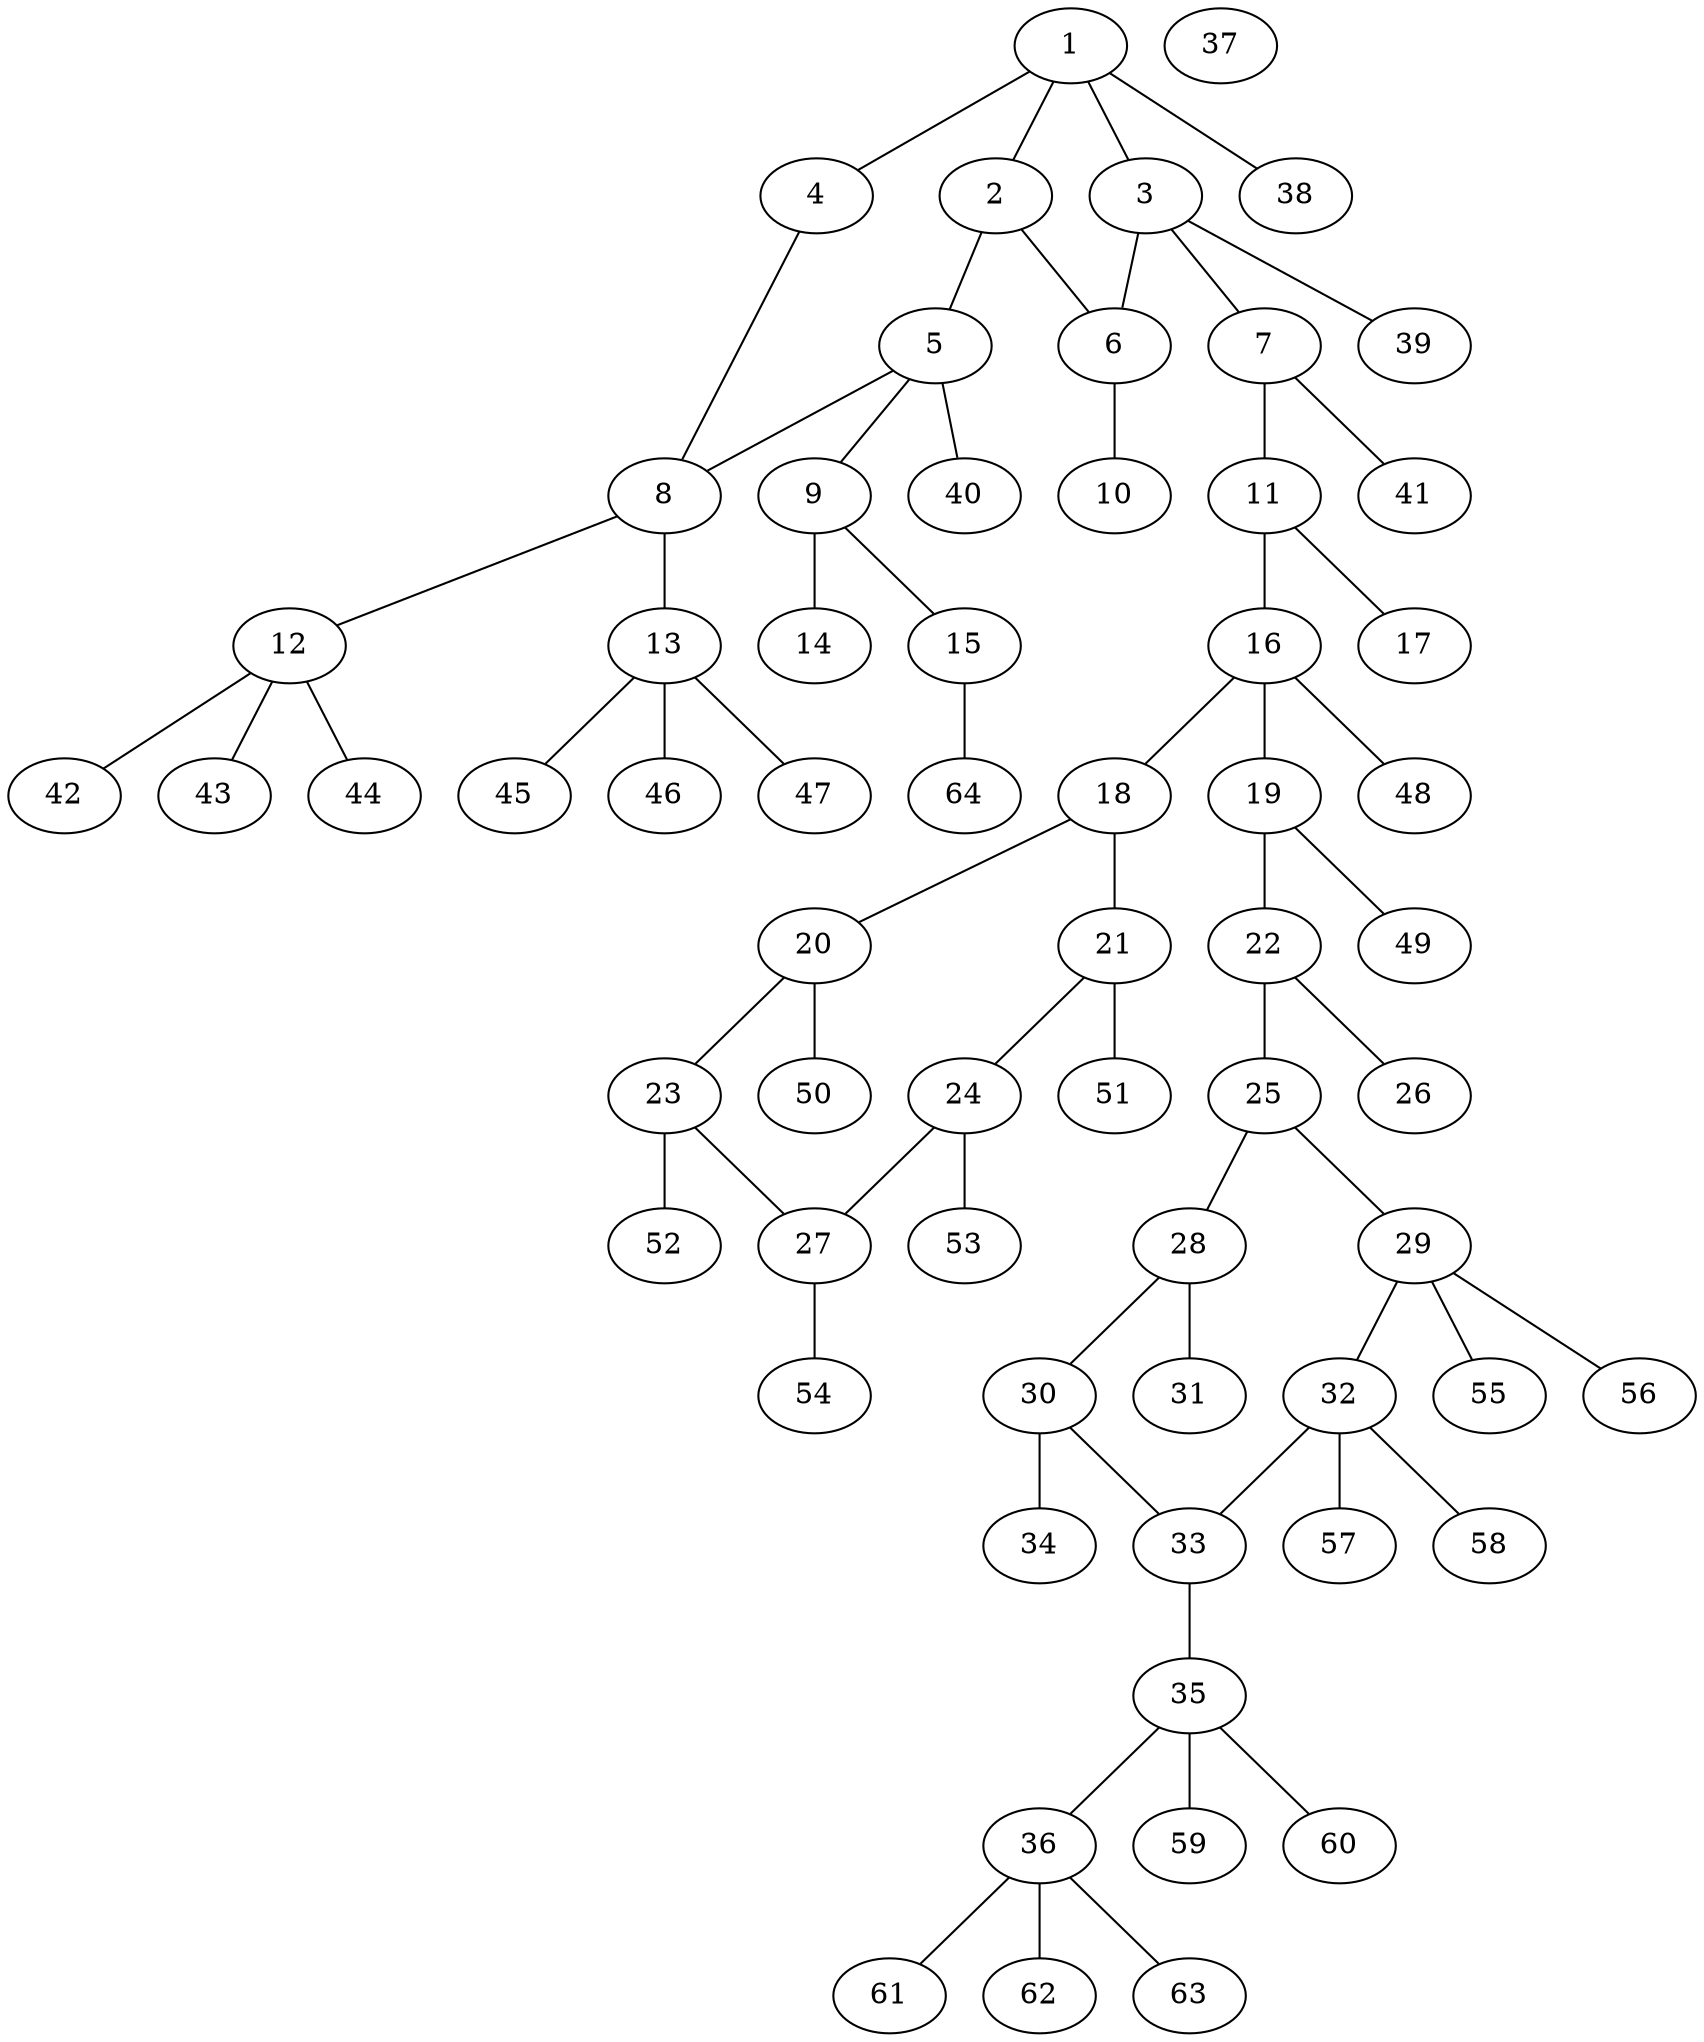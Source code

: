 graph molecule_127 {
	1	 [chem=C];
	2	 [chem=N];
	1 -- 2	 [valence=1];
	3	 [chem=C];
	1 -- 3	 [valence=1];
	4	 [chem=S];
	1 -- 4	 [valence=1];
	38	 [chem=H];
	1 -- 38	 [valence=1];
	5	 [chem=C];
	2 -- 5	 [valence=1];
	6	 [chem=C];
	2 -- 6	 [valence=1];
	3 -- 6	 [valence=1];
	7	 [chem=N];
	3 -- 7	 [valence=1];
	39	 [chem=H];
	3 -- 39	 [valence=1];
	8	 [chem=C];
	4 -- 8	 [valence=1];
	5 -- 8	 [valence=1];
	9	 [chem=C];
	5 -- 9	 [valence=1];
	40	 [chem=H];
	5 -- 40	 [valence=1];
	10	 [chem=O];
	6 -- 10	 [valence=2];
	11	 [chem=C];
	7 -- 11	 [valence=1];
	41	 [chem=H];
	7 -- 41	 [valence=1];
	12	 [chem=C];
	8 -- 12	 [valence=1];
	13	 [chem=C];
	8 -- 13	 [valence=1];
	14	 [chem=O];
	9 -- 14	 [valence=2];
	15	 [chem=O];
	9 -- 15	 [valence=1];
	16	 [chem=C];
	11 -- 16	 [valence=1];
	17	 [chem=O];
	11 -- 17	 [valence=2];
	42	 [chem=H];
	12 -- 42	 [valence=1];
	43	 [chem=H];
	12 -- 43	 [valence=1];
	44	 [chem=H];
	12 -- 44	 [valence=1];
	45	 [chem=H];
	13 -- 45	 [valence=1];
	46	 [chem=H];
	13 -- 46	 [valence=1];
	47	 [chem=H];
	13 -- 47	 [valence=1];
	64	 [chem=H];
	15 -- 64	 [valence=1];
	18	 [chem=C];
	16 -- 18	 [valence=1];
	19	 [chem=N];
	16 -- 19	 [valence=1];
	48	 [chem=H];
	16 -- 48	 [valence=1];
	20	 [chem=C];
	18 -- 20	 [valence=2];
	21	 [chem=C];
	18 -- 21	 [valence=1];
	22	 [chem=C];
	19 -- 22	 [valence=1];
	49	 [chem=H];
	19 -- 49	 [valence=1];
	23	 [chem=C];
	20 -- 23	 [valence=1];
	50	 [chem=H];
	20 -- 50	 [valence=1];
	24	 [chem=C];
	21 -- 24	 [valence=2];
	51	 [chem=H];
	21 -- 51	 [valence=1];
	25	 [chem=N];
	22 -- 25	 [valence=1];
	26	 [chem=O];
	22 -- 26	 [valence=2];
	27	 [chem=C];
	23 -- 27	 [valence=2];
	52	 [chem=H];
	23 -- 52	 [valence=1];
	24 -- 27	 [valence=1];
	53	 [chem=H];
	24 -- 53	 [valence=1];
	28	 [chem=C];
	25 -- 28	 [valence=1];
	29	 [chem=C];
	25 -- 29	 [valence=1];
	54	 [chem=H];
	27 -- 54	 [valence=1];
	30	 [chem=C];
	28 -- 30	 [valence=1];
	31	 [chem=O];
	28 -- 31	 [valence=2];
	32	 [chem=C];
	29 -- 32	 [valence=1];
	55	 [chem=H];
	29 -- 55	 [valence=1];
	56	 [chem=H];
	29 -- 56	 [valence=1];
	33	 [chem=N];
	30 -- 33	 [valence=1];
	34	 [chem=O];
	30 -- 34	 [valence=2];
	32 -- 33	 [valence=1];
	57	 [chem=H];
	32 -- 57	 [valence=1];
	58	 [chem=H];
	32 -- 58	 [valence=1];
	35	 [chem=C];
	33 -- 35	 [valence=1];
	36	 [chem=C];
	35 -- 36	 [valence=1];
	59	 [chem=H];
	35 -- 59	 [valence=1];
	60	 [chem=H];
	35 -- 60	 [valence=1];
	61	 [chem=H];
	36 -- 61	 [valence=1];
	62	 [chem=H];
	36 -- 62	 [valence=1];
	63	 [chem=H];
	36 -- 63	 [valence=1];
	37	 [chem=Na];
}
